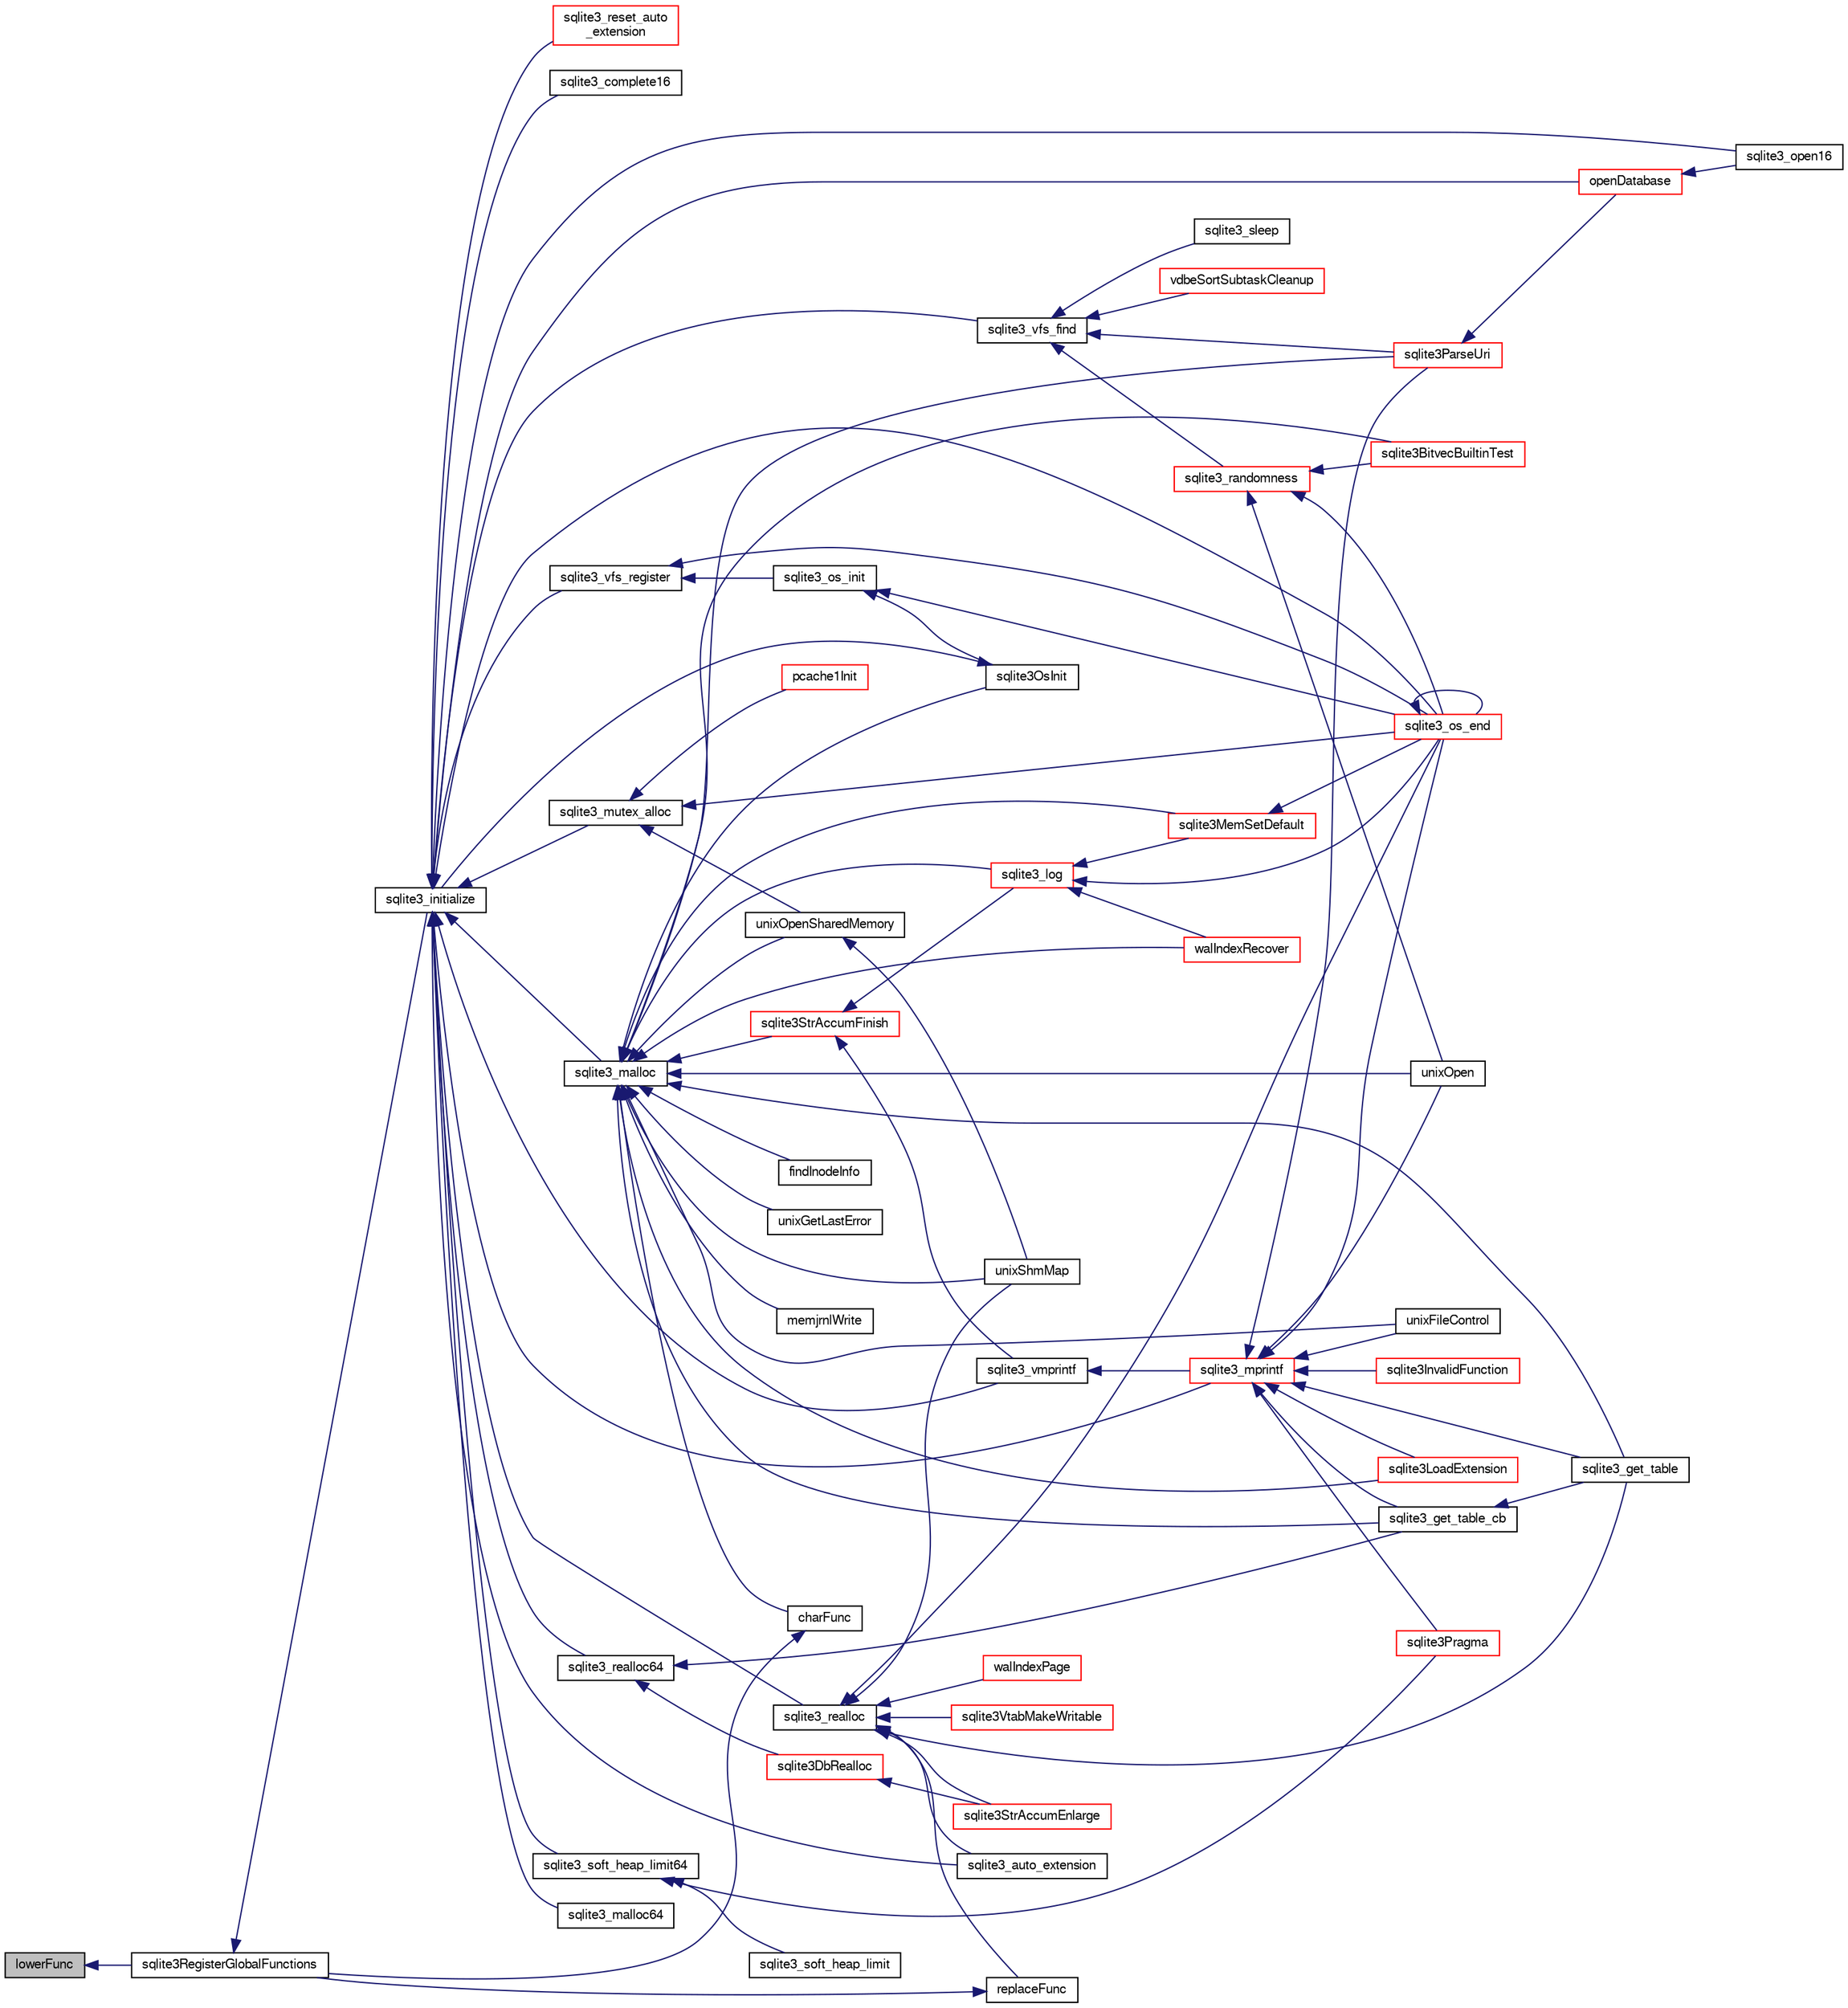 digraph "lowerFunc"
{
  edge [fontname="FreeSans",fontsize="10",labelfontname="FreeSans",labelfontsize="10"];
  node [fontname="FreeSans",fontsize="10",shape=record];
  rankdir="LR";
  Node162159 [label="lowerFunc",height=0.2,width=0.4,color="black", fillcolor="grey75", style="filled", fontcolor="black"];
  Node162159 -> Node162160 [dir="back",color="midnightblue",fontsize="10",style="solid",fontname="FreeSans"];
  Node162160 [label="sqlite3RegisterGlobalFunctions",height=0.2,width=0.4,color="black", fillcolor="white", style="filled",URL="$sqlite3_8c.html#a9f75bd111010f29e1b8d74344473c4ec"];
  Node162160 -> Node162161 [dir="back",color="midnightblue",fontsize="10",style="solid",fontname="FreeSans"];
  Node162161 [label="sqlite3_initialize",height=0.2,width=0.4,color="black", fillcolor="white", style="filled",URL="$sqlite3_8h.html#ab0c0ee2d5d4cf8b28e9572296a8861df"];
  Node162161 -> Node162162 [dir="back",color="midnightblue",fontsize="10",style="solid",fontname="FreeSans"];
  Node162162 [label="sqlite3_vfs_find",height=0.2,width=0.4,color="black", fillcolor="white", style="filled",URL="$sqlite3_8h.html#ac201a26de3dfa1d6deb8069eb8d95627"];
  Node162162 -> Node162163 [dir="back",color="midnightblue",fontsize="10",style="solid",fontname="FreeSans"];
  Node162163 [label="sqlite3_randomness",height=0.2,width=0.4,color="red", fillcolor="white", style="filled",URL="$sqlite3_8h.html#aa452ad88657d4606e137b09c4e9315c7"];
  Node162163 -> Node162167 [dir="back",color="midnightblue",fontsize="10",style="solid",fontname="FreeSans"];
  Node162167 [label="unixOpen",height=0.2,width=0.4,color="black", fillcolor="white", style="filled",URL="$sqlite3_8c.html#a8ed5efc47b6e14f7805cd1bb9b215775"];
  Node162163 -> Node162168 [dir="back",color="midnightblue",fontsize="10",style="solid",fontname="FreeSans"];
  Node162168 [label="sqlite3_os_end",height=0.2,width=0.4,color="red", fillcolor="white", style="filled",URL="$sqlite3_8h.html#a2288c95881ecca13d994e42b6a958906"];
  Node162168 -> Node162168 [dir="back",color="midnightblue",fontsize="10",style="solid",fontname="FreeSans"];
  Node162163 -> Node162170 [dir="back",color="midnightblue",fontsize="10",style="solid",fontname="FreeSans"];
  Node162170 [label="sqlite3BitvecBuiltinTest",height=0.2,width=0.4,color="red", fillcolor="white", style="filled",URL="$sqlite3_8c.html#a9b4e3e921ce1ede6f10a9106c034ff9b"];
  Node162162 -> Node162566 [dir="back",color="midnightblue",fontsize="10",style="solid",fontname="FreeSans"];
  Node162566 [label="vdbeSortSubtaskCleanup",height=0.2,width=0.4,color="red", fillcolor="white", style="filled",URL="$sqlite3_8c.html#abc8ce4c3ef58cc10f5b27642aab32b30"];
  Node162162 -> Node162569 [dir="back",color="midnightblue",fontsize="10",style="solid",fontname="FreeSans"];
  Node162569 [label="sqlite3ParseUri",height=0.2,width=0.4,color="red", fillcolor="white", style="filled",URL="$sqlite3_8c.html#aaa912f29a67460d8b2186c97056e8767"];
  Node162569 -> Node162412 [dir="back",color="midnightblue",fontsize="10",style="solid",fontname="FreeSans"];
  Node162412 [label="openDatabase",height=0.2,width=0.4,color="red", fillcolor="white", style="filled",URL="$sqlite3_8c.html#a6a9c3bc3a64234e863413f41db473758"];
  Node162412 -> Node162415 [dir="back",color="midnightblue",fontsize="10",style="solid",fontname="FreeSans"];
  Node162415 [label="sqlite3_open16",height=0.2,width=0.4,color="black", fillcolor="white", style="filled",URL="$sqlite3_8h.html#adbc401bb96713f32e553db32f6f3ca33"];
  Node162162 -> Node162570 [dir="back",color="midnightblue",fontsize="10",style="solid",fontname="FreeSans"];
  Node162570 [label="sqlite3_sleep",height=0.2,width=0.4,color="black", fillcolor="white", style="filled",URL="$sqlite3_8h.html#ad0c133ddbbecb6433f3c6ebef8966efa"];
  Node162161 -> Node162571 [dir="back",color="midnightblue",fontsize="10",style="solid",fontname="FreeSans"];
  Node162571 [label="sqlite3_vfs_register",height=0.2,width=0.4,color="black", fillcolor="white", style="filled",URL="$sqlite3_8h.html#a7184b289ccd4c4c7200589137d88c4ae"];
  Node162571 -> Node162572 [dir="back",color="midnightblue",fontsize="10",style="solid",fontname="FreeSans"];
  Node162572 [label="sqlite3_os_init",height=0.2,width=0.4,color="black", fillcolor="white", style="filled",URL="$sqlite3_8h.html#acebc2290d00a32d3afe2361f2979038b"];
  Node162572 -> Node162573 [dir="back",color="midnightblue",fontsize="10",style="solid",fontname="FreeSans"];
  Node162573 [label="sqlite3OsInit",height=0.2,width=0.4,color="black", fillcolor="white", style="filled",URL="$sqlite3_8c.html#afeaa886fe1ca086a30fd278b1d069762"];
  Node162573 -> Node162161 [dir="back",color="midnightblue",fontsize="10",style="solid",fontname="FreeSans"];
  Node162572 -> Node162168 [dir="back",color="midnightblue",fontsize="10",style="solid",fontname="FreeSans"];
  Node162571 -> Node162168 [dir="back",color="midnightblue",fontsize="10",style="solid",fontname="FreeSans"];
  Node162161 -> Node162574 [dir="back",color="midnightblue",fontsize="10",style="solid",fontname="FreeSans"];
  Node162574 [label="sqlite3_mutex_alloc",height=0.2,width=0.4,color="black", fillcolor="white", style="filled",URL="$sqlite3_8h.html#aa3f89418cd18e99596435c958b29b650"];
  Node162574 -> Node162575 [dir="back",color="midnightblue",fontsize="10",style="solid",fontname="FreeSans"];
  Node162575 [label="unixOpenSharedMemory",height=0.2,width=0.4,color="black", fillcolor="white", style="filled",URL="$sqlite3_8c.html#a30775afa2e08ca6ddc7853326afed7c7"];
  Node162575 -> Node162576 [dir="back",color="midnightblue",fontsize="10",style="solid",fontname="FreeSans"];
  Node162576 [label="unixShmMap",height=0.2,width=0.4,color="black", fillcolor="white", style="filled",URL="$sqlite3_8c.html#aeaa77f0ab08a4f4ee5f86e8c9727e974"];
  Node162574 -> Node162168 [dir="back",color="midnightblue",fontsize="10",style="solid",fontname="FreeSans"];
  Node162574 -> Node162577 [dir="back",color="midnightblue",fontsize="10",style="solid",fontname="FreeSans"];
  Node162577 [label="pcache1Init",height=0.2,width=0.4,color="red", fillcolor="white", style="filled",URL="$sqlite3_8c.html#a05e9c1daf3dd812db1d769b69b20e069"];
  Node162161 -> Node162647 [dir="back",color="midnightblue",fontsize="10",style="solid",fontname="FreeSans"];
  Node162647 [label="sqlite3_soft_heap_limit64",height=0.2,width=0.4,color="black", fillcolor="white", style="filled",URL="$sqlite3_8h.html#ab37b3a4d1652e3acb2c43d1252e6b852"];
  Node162647 -> Node162648 [dir="back",color="midnightblue",fontsize="10",style="solid",fontname="FreeSans"];
  Node162648 [label="sqlite3_soft_heap_limit",height=0.2,width=0.4,color="black", fillcolor="white", style="filled",URL="$sqlite3_8h.html#a18c3472581de3072201723e798524fdc"];
  Node162647 -> Node162255 [dir="back",color="midnightblue",fontsize="10",style="solid",fontname="FreeSans"];
  Node162255 [label="sqlite3Pragma",height=0.2,width=0.4,color="red", fillcolor="white", style="filled",URL="$sqlite3_8c.html#a111391370f58f8e6a6eca51fd34d62ed"];
  Node162161 -> Node162649 [dir="back",color="midnightblue",fontsize="10",style="solid",fontname="FreeSans"];
  Node162649 [label="sqlite3_malloc",height=0.2,width=0.4,color="black", fillcolor="white", style="filled",URL="$sqlite3_8h.html#a510e31845345737f17d86ce0b2328356"];
  Node162649 -> Node162573 [dir="back",color="midnightblue",fontsize="10",style="solid",fontname="FreeSans"];
  Node162649 -> Node162645 [dir="back",color="midnightblue",fontsize="10",style="solid",fontname="FreeSans"];
  Node162645 [label="sqlite3MemSetDefault",height=0.2,width=0.4,color="red", fillcolor="white", style="filled",URL="$sqlite3_8c.html#a162fbfd727e92c5f8f72625b5ff62549"];
  Node162645 -> Node162168 [dir="back",color="midnightblue",fontsize="10",style="solid",fontname="FreeSans"];
  Node162649 -> Node162650 [dir="back",color="midnightblue",fontsize="10",style="solid",fontname="FreeSans"];
  Node162650 [label="sqlite3StrAccumFinish",height=0.2,width=0.4,color="red", fillcolor="white", style="filled",URL="$sqlite3_8c.html#adb7f26b10ac1b847db6f000ef4c2e2ba"];
  Node162650 -> Node162724 [dir="back",color="midnightblue",fontsize="10",style="solid",fontname="FreeSans"];
  Node162724 [label="sqlite3_vmprintf",height=0.2,width=0.4,color="black", fillcolor="white", style="filled",URL="$sqlite3_8h.html#ac240de67ddf003828f16a6d9dd3fa3ca"];
  Node162724 -> Node162725 [dir="back",color="midnightblue",fontsize="10",style="solid",fontname="FreeSans"];
  Node162725 [label="sqlite3_mprintf",height=0.2,width=0.4,color="red", fillcolor="white", style="filled",URL="$sqlite3_8h.html#a9533933e57f7ccbb48c32041ce3a8862"];
  Node162725 -> Node162166 [dir="back",color="midnightblue",fontsize="10",style="solid",fontname="FreeSans"];
  Node162166 [label="unixFileControl",height=0.2,width=0.4,color="black", fillcolor="white", style="filled",URL="$sqlite3_8c.html#ad71f213fa385cc58f307cefd953c03ae"];
  Node162725 -> Node162167 [dir="back",color="midnightblue",fontsize="10",style="solid",fontname="FreeSans"];
  Node162725 -> Node162168 [dir="back",color="midnightblue",fontsize="10",style="solid",fontname="FreeSans"];
  Node162725 -> Node162726 [dir="back",color="midnightblue",fontsize="10",style="solid",fontname="FreeSans"];
  Node162726 [label="sqlite3InvalidFunction",height=0.2,width=0.4,color="red", fillcolor="white", style="filled",URL="$sqlite3_8c.html#af6025be1f4733eabe60702a187c97da9"];
  Node162725 -> Node162728 [dir="back",color="midnightblue",fontsize="10",style="solid",fontname="FreeSans"];
  Node162728 [label="sqlite3LoadExtension",height=0.2,width=0.4,color="red", fillcolor="white", style="filled",URL="$sqlite3_8c.html#a3b46232455de4779a67c63b2c9004245"];
  Node162725 -> Node162255 [dir="back",color="midnightblue",fontsize="10",style="solid",fontname="FreeSans"];
  Node162725 -> Node162731 [dir="back",color="midnightblue",fontsize="10",style="solid",fontname="FreeSans"];
  Node162731 [label="sqlite3_get_table_cb",height=0.2,width=0.4,color="black", fillcolor="white", style="filled",URL="$sqlite3_8c.html#a1dbaba1b543953c0dade97357c5866b1"];
  Node162731 -> Node162371 [dir="back",color="midnightblue",fontsize="10",style="solid",fontname="FreeSans"];
  Node162371 [label="sqlite3_get_table",height=0.2,width=0.4,color="black", fillcolor="white", style="filled",URL="$sqlite3_8h.html#a5effeac4e12df57beaa35c5be1f61579"];
  Node162725 -> Node162371 [dir="back",color="midnightblue",fontsize="10",style="solid",fontname="FreeSans"];
  Node162725 -> Node162569 [dir="back",color="midnightblue",fontsize="10",style="solid",fontname="FreeSans"];
  Node162650 -> Node162834 [dir="back",color="midnightblue",fontsize="10",style="solid",fontname="FreeSans"];
  Node162834 [label="sqlite3_log",height=0.2,width=0.4,color="red", fillcolor="white", style="filled",URL="$sqlite3_8h.html#a298c9699bf9c143662c6b1fec4b2dc3b"];
  Node162834 -> Node162645 [dir="back",color="midnightblue",fontsize="10",style="solid",fontname="FreeSans"];
  Node162834 -> Node162168 [dir="back",color="midnightblue",fontsize="10",style="solid",fontname="FreeSans"];
  Node162834 -> Node162763 [dir="back",color="midnightblue",fontsize="10",style="solid",fontname="FreeSans"];
  Node162763 [label="walIndexRecover",height=0.2,width=0.4,color="red", fillcolor="white", style="filled",URL="$sqlite3_8c.html#ab4ee99f3710323acbeb6c495dd18d205"];
  Node162649 -> Node162834 [dir="back",color="midnightblue",fontsize="10",style="solid",fontname="FreeSans"];
  Node162649 -> Node162913 [dir="back",color="midnightblue",fontsize="10",style="solid",fontname="FreeSans"];
  Node162913 [label="findInodeInfo",height=0.2,width=0.4,color="black", fillcolor="white", style="filled",URL="$sqlite3_8c.html#ac92c39062e69a79c4a62dfd55242c782"];
  Node162649 -> Node162166 [dir="back",color="midnightblue",fontsize="10",style="solid",fontname="FreeSans"];
  Node162649 -> Node162575 [dir="back",color="midnightblue",fontsize="10",style="solid",fontname="FreeSans"];
  Node162649 -> Node162576 [dir="back",color="midnightblue",fontsize="10",style="solid",fontname="FreeSans"];
  Node162649 -> Node162167 [dir="back",color="midnightblue",fontsize="10",style="solid",fontname="FreeSans"];
  Node162649 -> Node162746 [dir="back",color="midnightblue",fontsize="10",style="solid",fontname="FreeSans"];
  Node162746 [label="unixGetLastError",height=0.2,width=0.4,color="black", fillcolor="white", style="filled",URL="$sqlite3_8c.html#aed1e42f49d74b419c3c85b559dd61240"];
  Node162649 -> Node162170 [dir="back",color="midnightblue",fontsize="10",style="solid",fontname="FreeSans"];
  Node162649 -> Node162763 [dir="back",color="midnightblue",fontsize="10",style="solid",fontname="FreeSans"];
  Node162649 -> Node162914 [dir="back",color="midnightblue",fontsize="10",style="solid",fontname="FreeSans"];
  Node162914 [label="memjrnlWrite",height=0.2,width=0.4,color="black", fillcolor="white", style="filled",URL="$sqlite3_8c.html#af8bd7d5d7eafce5542f8de300a120c47"];
  Node162649 -> Node162915 [dir="back",color="midnightblue",fontsize="10",style="solid",fontname="FreeSans"];
  Node162915 [label="charFunc",height=0.2,width=0.4,color="black", fillcolor="white", style="filled",URL="$sqlite3_8c.html#ab9b72ce47fcea3c3b92e816435a0fd91"];
  Node162915 -> Node162160 [dir="back",color="midnightblue",fontsize="10",style="solid",fontname="FreeSans"];
  Node162649 -> Node162728 [dir="back",color="midnightblue",fontsize="10",style="solid",fontname="FreeSans"];
  Node162649 -> Node162731 [dir="back",color="midnightblue",fontsize="10",style="solid",fontname="FreeSans"];
  Node162649 -> Node162371 [dir="back",color="midnightblue",fontsize="10",style="solid",fontname="FreeSans"];
  Node162649 -> Node162569 [dir="back",color="midnightblue",fontsize="10",style="solid",fontname="FreeSans"];
  Node162161 -> Node162916 [dir="back",color="midnightblue",fontsize="10",style="solid",fontname="FreeSans"];
  Node162916 [label="sqlite3_malloc64",height=0.2,width=0.4,color="black", fillcolor="white", style="filled",URL="$sqlite3_8h.html#a12b7ee85e539ea28c130c5c75b96a82a"];
  Node162161 -> Node162917 [dir="back",color="midnightblue",fontsize="10",style="solid",fontname="FreeSans"];
  Node162917 [label="sqlite3_realloc",height=0.2,width=0.4,color="black", fillcolor="white", style="filled",URL="$sqlite3_8h.html#a627f0eeface58024ef47403d8cc76b35"];
  Node162917 -> Node162918 [dir="back",color="midnightblue",fontsize="10",style="solid",fontname="FreeSans"];
  Node162918 [label="sqlite3StrAccumEnlarge",height=0.2,width=0.4,color="red", fillcolor="white", style="filled",URL="$sqlite3_8c.html#a38976500a97c69d65086eeccca82dd96"];
  Node162917 -> Node162576 [dir="back",color="midnightblue",fontsize="10",style="solid",fontname="FreeSans"];
  Node162917 -> Node162168 [dir="back",color="midnightblue",fontsize="10",style="solid",fontname="FreeSans"];
  Node162917 -> Node162924 [dir="back",color="midnightblue",fontsize="10",style="solid",fontname="FreeSans"];
  Node162924 [label="walIndexPage",height=0.2,width=0.4,color="red", fillcolor="white", style="filled",URL="$sqlite3_8c.html#affd3251fd1aa1218170d421177256e24"];
  Node162917 -> Node162787 [dir="back",color="midnightblue",fontsize="10",style="solid",fontname="FreeSans"];
  Node162787 [label="replaceFunc",height=0.2,width=0.4,color="black", fillcolor="white", style="filled",URL="$sqlite3_8c.html#a752b98a7c55d204c397a4902b49b1ce4"];
  Node162787 -> Node162160 [dir="back",color="midnightblue",fontsize="10",style="solid",fontname="FreeSans"];
  Node162917 -> Node162933 [dir="back",color="midnightblue",fontsize="10",style="solid",fontname="FreeSans"];
  Node162933 [label="sqlite3_auto_extension",height=0.2,width=0.4,color="black", fillcolor="white", style="filled",URL="$sqlite3_8h.html#a85a95b45e94f6bcd52aa39b6acdb36d7"];
  Node162917 -> Node162371 [dir="back",color="midnightblue",fontsize="10",style="solid",fontname="FreeSans"];
  Node162917 -> Node162934 [dir="back",color="midnightblue",fontsize="10",style="solid",fontname="FreeSans"];
  Node162934 [label="sqlite3VtabMakeWritable",height=0.2,width=0.4,color="red", fillcolor="white", style="filled",URL="$sqlite3_8c.html#a58c646608238d2619371c3e8b6bc0d86"];
  Node162161 -> Node162935 [dir="back",color="midnightblue",fontsize="10",style="solid",fontname="FreeSans"];
  Node162935 [label="sqlite3_realloc64",height=0.2,width=0.4,color="black", fillcolor="white", style="filled",URL="$sqlite3_8h.html#afe88c85e9f864a3fd92941cad197245d"];
  Node162935 -> Node162936 [dir="back",color="midnightblue",fontsize="10",style="solid",fontname="FreeSans"];
  Node162936 [label="sqlite3DbRealloc",height=0.2,width=0.4,color="red", fillcolor="white", style="filled",URL="$sqlite3_8c.html#ae028f4902a9d29bcaf310ff289ee87dc"];
  Node162936 -> Node162918 [dir="back",color="midnightblue",fontsize="10",style="solid",fontname="FreeSans"];
  Node162935 -> Node162731 [dir="back",color="midnightblue",fontsize="10",style="solid",fontname="FreeSans"];
  Node162161 -> Node162724 [dir="back",color="midnightblue",fontsize="10",style="solid",fontname="FreeSans"];
  Node162161 -> Node162725 [dir="back",color="midnightblue",fontsize="10",style="solid",fontname="FreeSans"];
  Node162161 -> Node162168 [dir="back",color="midnightblue",fontsize="10",style="solid",fontname="FreeSans"];
  Node162161 -> Node162933 [dir="back",color="midnightblue",fontsize="10",style="solid",fontname="FreeSans"];
  Node162161 -> Node163035 [dir="back",color="midnightblue",fontsize="10",style="solid",fontname="FreeSans"];
  Node163035 [label="sqlite3_reset_auto\l_extension",height=0.2,width=0.4,color="red", fillcolor="white", style="filled",URL="$sqlite3_8h.html#ac33f4064ae6690cada7bdc89e8153ffc"];
  Node162161 -> Node162900 [dir="back",color="midnightblue",fontsize="10",style="solid",fontname="FreeSans"];
  Node162900 [label="sqlite3_complete16",height=0.2,width=0.4,color="black", fillcolor="white", style="filled",URL="$sqlite3_8h.html#a3260341c2ef82787acca48414a1d03a1"];
  Node162161 -> Node162412 [dir="back",color="midnightblue",fontsize="10",style="solid",fontname="FreeSans"];
  Node162161 -> Node162415 [dir="back",color="midnightblue",fontsize="10",style="solid",fontname="FreeSans"];
}
